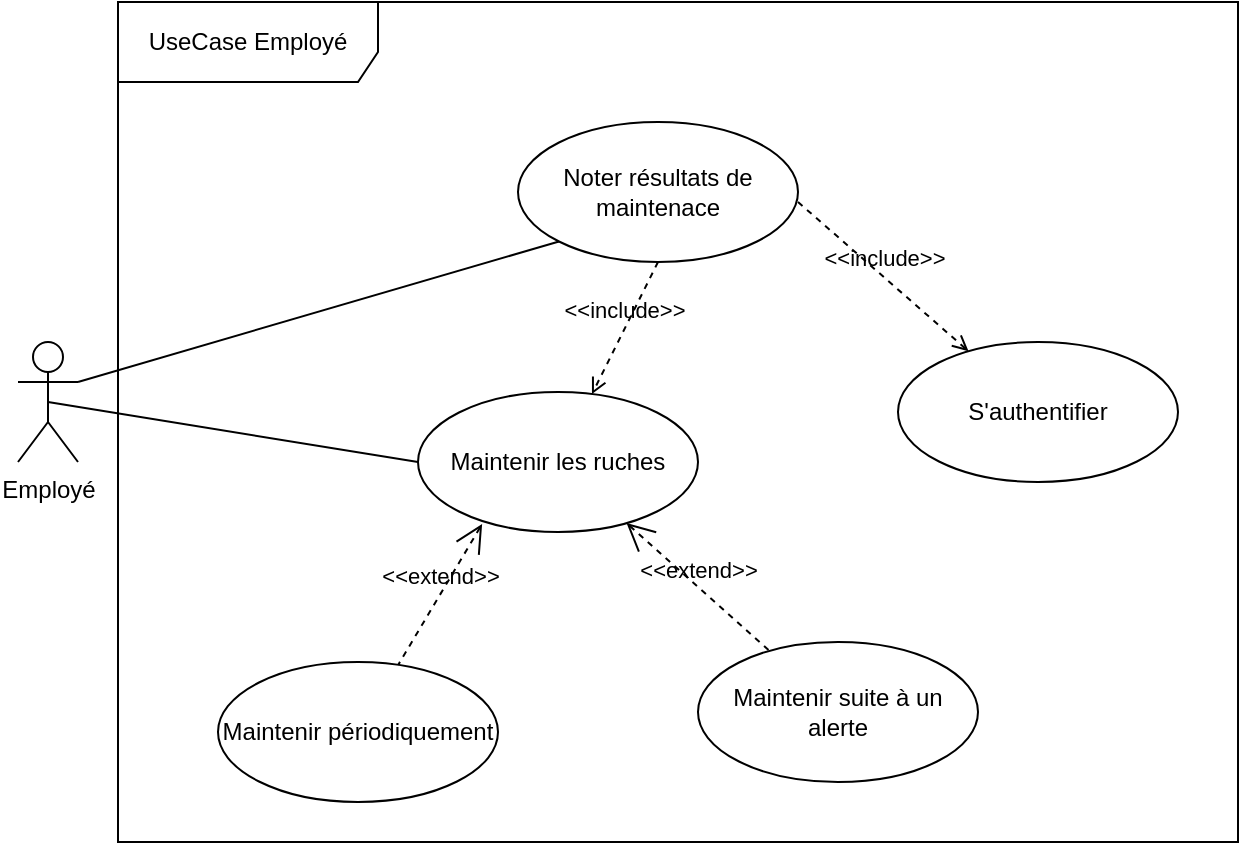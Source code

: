 <mxfile version="10.5.2" type="github"><diagram id="v65a03OAplJ8v-0FzrT8" name="Page-1"><mxGraphModel dx="1074" dy="585" grid="1" gridSize="10" guides="1" tooltips="1" connect="1" arrows="1" fold="1" page="1" pageScale="1" pageWidth="827" pageHeight="1169" math="0" shadow="0"><root><mxCell id="0"/><mxCell id="1" parent="0"/><mxCell id="Jurn-_qv1ZLO0dssF0yw-1" value="UseCase Employé" style="shape=umlFrame;whiteSpace=wrap;html=1;width=130;height=40;" parent="1" vertex="1"><mxGeometry x="70" y="90" width="560" height="420" as="geometry"/></mxCell><mxCell id="Jurn-_qv1ZLO0dssF0yw-14" style="rounded=0;orthogonalLoop=1;jettySize=auto;html=1;exitX=0.5;exitY=0.5;exitDx=0;exitDy=0;exitPerimeter=0;entryX=0;entryY=0.5;entryDx=0;entryDy=0;endArrow=none;endFill=0;" parent="1" source="Jurn-_qv1ZLO0dssF0yw-2" target="Jurn-_qv1ZLO0dssF0yw-9" edge="1"><mxGeometry relative="1" as="geometry"/></mxCell><mxCell id="Jurn-_qv1ZLO0dssF0yw-17" style="edgeStyle=none;rounded=0;orthogonalLoop=1;jettySize=auto;html=1;exitX=1;exitY=0.333;exitDx=0;exitDy=0;exitPerimeter=0;entryX=0;entryY=1;entryDx=0;entryDy=0;endArrow=none;endFill=0;" parent="1" source="Jurn-_qv1ZLO0dssF0yw-2" target="Jurn-_qv1ZLO0dssF0yw-16" edge="1"><mxGeometry relative="1" as="geometry"/></mxCell><mxCell id="Jurn-_qv1ZLO0dssF0yw-2" value="&lt;div&gt;Employé&lt;/div&gt;" style="shape=umlActor;verticalLabelPosition=bottom;labelBackgroundColor=#ffffff;verticalAlign=top;html=1;outlineConnect=0;" parent="1" vertex="1"><mxGeometry x="20" y="260" width="30" height="60" as="geometry"/></mxCell><mxCell id="Jurn-_qv1ZLO0dssF0yw-9" value="Maintenir les ruches" style="ellipse;whiteSpace=wrap;html=1;" parent="1" vertex="1"><mxGeometry x="220" y="285" width="140" height="70" as="geometry"/></mxCell><mxCell id="Jurn-_qv1ZLO0dssF0yw-10" value="Maintenir périodiquement" style="ellipse;whiteSpace=wrap;html=1;" parent="1" vertex="1"><mxGeometry x="120" y="420" width="140" height="70" as="geometry"/></mxCell><mxCell id="Jurn-_qv1ZLO0dssF0yw-11" value="Maintenir suite à un alerte" style="ellipse;whiteSpace=wrap;html=1;" parent="1" vertex="1"><mxGeometry x="360" y="410" width="140" height="70" as="geometry"/></mxCell><mxCell id="Jurn-_qv1ZLO0dssF0yw-12" value="&amp;lt;&amp;lt;extend&amp;gt;&amp;gt;" style="edgeStyle=none;html=1;startArrow=open;endArrow=none;startSize=12;verticalAlign=bottom;dashed=1;labelBackgroundColor=none;exitX=0.229;exitY=0.943;exitDx=0;exitDy=0;exitPerimeter=0;" parent="1" source="Jurn-_qv1ZLO0dssF0yw-9" target="Jurn-_qv1ZLO0dssF0yw-10" edge="1"><mxGeometry width="160" relative="1" as="geometry"><mxPoint x="150" y="270" as="sourcePoint"/><mxPoint x="310" y="270" as="targetPoint"/></mxGeometry></mxCell><mxCell id="Jurn-_qv1ZLO0dssF0yw-13" value="&amp;lt;&amp;lt;extend&amp;gt;&amp;gt;" style="edgeStyle=none;html=1;startArrow=open;endArrow=none;startSize=12;verticalAlign=bottom;dashed=1;labelBackgroundColor=none;" parent="1" source="Jurn-_qv1ZLO0dssF0yw-9" target="Jurn-_qv1ZLO0dssF0yw-11" edge="1"><mxGeometry width="160" relative="1" as="geometry"><mxPoint x="212" y="236" as="sourcePoint"/><mxPoint x="188.616" y="330.266" as="targetPoint"/></mxGeometry></mxCell><mxCell id="Jurn-_qv1ZLO0dssF0yw-16" value="Noter résultats de maintenace" style="ellipse;whiteSpace=wrap;html=1;" parent="1" vertex="1"><mxGeometry x="270" y="150" width="140" height="70" as="geometry"/></mxCell><mxCell id="Jurn-_qv1ZLO0dssF0yw-18" value="&amp;lt;&amp;lt;include&amp;gt;&amp;gt;" style="edgeStyle=none;html=1;endArrow=open;verticalAlign=bottom;dashed=1;labelBackgroundColor=none;exitX=0.5;exitY=1;exitDx=0;exitDy=0;" parent="1" source="Jurn-_qv1ZLO0dssF0yw-16" target="Jurn-_qv1ZLO0dssF0yw-9" edge="1"><mxGeometry width="160" relative="1" as="geometry"><mxPoint x="370" y="200" as="sourcePoint"/><mxPoint x="530" y="200" as="targetPoint"/></mxGeometry></mxCell><mxCell id="HGi6rLw9d1NXFqTjf-Gb-1" value="S'authentifier" style="ellipse;whiteSpace=wrap;html=1;" vertex="1" parent="1"><mxGeometry x="460" y="260" width="140" height="70" as="geometry"/></mxCell><mxCell id="HGi6rLw9d1NXFqTjf-Gb-3" value="&amp;lt;&amp;lt;include&amp;gt;&amp;gt;" style="edgeStyle=none;html=1;endArrow=open;verticalAlign=bottom;dashed=1;labelBackgroundColor=none;" edge="1" parent="1" target="HGi6rLw9d1NXFqTjf-Gb-1"><mxGeometry width="160" relative="1" as="geometry"><mxPoint x="410" y="190" as="sourcePoint"/><mxPoint x="570" y="190" as="targetPoint"/></mxGeometry></mxCell></root></mxGraphModel></diagram></mxfile>